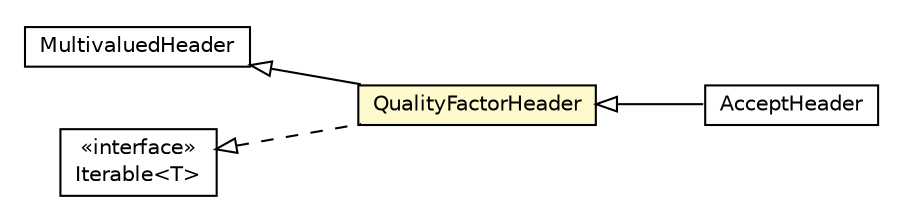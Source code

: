 #!/usr/local/bin/dot
#
# Class diagram 
# Generated by UMLGraph version R5_6-24-gf6e263 (http://www.umlgraph.org/)
#

digraph G {
	edge [fontname="Helvetica",fontsize=10,labelfontname="Helvetica",labelfontsize=10];
	node [fontname="Helvetica",fontsize=10,shape=plaintext];
	nodesep=0.25;
	ranksep=0.5;
	rankdir=LR;
	// org.turbogwt.net.http.client.header.MultivaluedHeader
	c2956 [label=<<table title="org.turbogwt.net.http.client.header.MultivaluedHeader" border="0" cellborder="1" cellspacing="0" cellpadding="2" port="p" href="./MultivaluedHeader.html">
		<tr><td><table border="0" cellspacing="0" cellpadding="1">
<tr><td align="center" balign="center"> MultivaluedHeader </td></tr>
		</table></td></tr>
		</table>>, URL="./MultivaluedHeader.html", fontname="Helvetica", fontcolor="black", fontsize=10.0];
	// org.turbogwt.net.http.client.header.AcceptHeader
	c2957 [label=<<table title="org.turbogwt.net.http.client.header.AcceptHeader" border="0" cellborder="1" cellspacing="0" cellpadding="2" port="p" href="./AcceptHeader.html">
		<tr><td><table border="0" cellspacing="0" cellpadding="1">
<tr><td align="center" balign="center"> AcceptHeader </td></tr>
		</table></td></tr>
		</table>>, URL="./AcceptHeader.html", fontname="Helvetica", fontcolor="black", fontsize=10.0];
	// org.turbogwt.net.http.client.header.QualityFactorHeader
	c2959 [label=<<table title="org.turbogwt.net.http.client.header.QualityFactorHeader" border="0" cellborder="1" cellspacing="0" cellpadding="2" port="p" bgcolor="lemonChiffon" href="./QualityFactorHeader.html">
		<tr><td><table border="0" cellspacing="0" cellpadding="1">
<tr><td align="center" balign="center"> QualityFactorHeader </td></tr>
		</table></td></tr>
		</table>>, URL="./QualityFactorHeader.html", fontname="Helvetica", fontcolor="black", fontsize=10.0];
	//org.turbogwt.net.http.client.header.AcceptHeader extends org.turbogwt.net.http.client.header.QualityFactorHeader
	c2959:p -> c2957:p [dir=back,arrowtail=empty];
	//org.turbogwt.net.http.client.header.QualityFactorHeader extends org.turbogwt.net.http.client.header.MultivaluedHeader
	c2956:p -> c2959:p [dir=back,arrowtail=empty];
	//org.turbogwt.net.http.client.header.QualityFactorHeader implements java.lang.Iterable<T>
	c3000:p -> c2959:p [dir=back,arrowtail=empty,style=dashed];
	// java.lang.Iterable<T>
	c3000 [label=<<table title="java.lang.Iterable" border="0" cellborder="1" cellspacing="0" cellpadding="2" port="p" href="http://download.oracle.com/javase/7/docs/api/java/lang/Iterable.html">
		<tr><td><table border="0" cellspacing="0" cellpadding="1">
<tr><td align="center" balign="center"> &#171;interface&#187; </td></tr>
<tr><td align="center" balign="center"> Iterable&lt;T&gt; </td></tr>
		</table></td></tr>
		</table>>, URL="http://download.oracle.com/javase/7/docs/api/java/lang/Iterable.html", fontname="Helvetica", fontcolor="black", fontsize=10.0];
}

